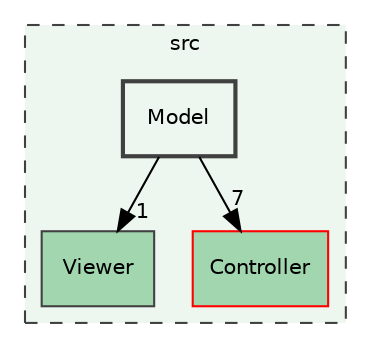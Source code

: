 digraph "src/Model"
{
 // LATEX_PDF_SIZE
  edge [fontname="Helvetica",fontsize="10",labelfontname="Helvetica",labelfontsize="10"];
  node [fontname="Helvetica",fontsize="10",shape=record];
  compound=true
  subgraph clusterdir_68267d1309a1af8e8297ef4c3efbcdba {
    graph [ bgcolor="#edf7ef", pencolor="grey25", style="filled,dashed,", label="src", fontname="Helvetica", fontsize="10", URL="dir_68267d1309a1af8e8297ef4c3efbcdba.html"]
  dir_568cefa59004bda38c610b03b749a63b [shape=box, label="Viewer", style="filled,", fillcolor="#a2d6af", color="grey25", URL="dir_568cefa59004bda38c610b03b749a63b.html"];
  dir_b3b6f0ba51cfe0acc4894d1f872bef0a [shape=box, label="Controller", style="filled,", fillcolor="#a2d6af", color="red", URL="dir_b3b6f0ba51cfe0acc4894d1f872bef0a.html"];
  dir_32e188284d239da8bb14ec1dabb0c35f [shape=box, label="Model", style="filled,bold,", fillcolor="#edf7ef", color="grey25", URL="dir_32e188284d239da8bb14ec1dabb0c35f.html"];
  }
  dir_32e188284d239da8bb14ec1dabb0c35f->dir_568cefa59004bda38c610b03b749a63b [headlabel="1", labeldistance=1.5 headhref="dir_000002_000009.html"];
  dir_32e188284d239da8bb14ec1dabb0c35f->dir_b3b6f0ba51cfe0acc4894d1f872bef0a [headlabel="7", labeldistance=1.5 headhref="dir_000002_000000.html"];
}
